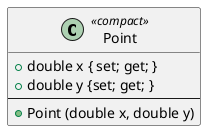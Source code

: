 /'
 '  UML include file for Point
 '/

@startuml
class Point <<compact>> {
    +double x { set; get; }
    +double y {set; get; }
    ----
    +Point (double x, double y)
}
@enduml
